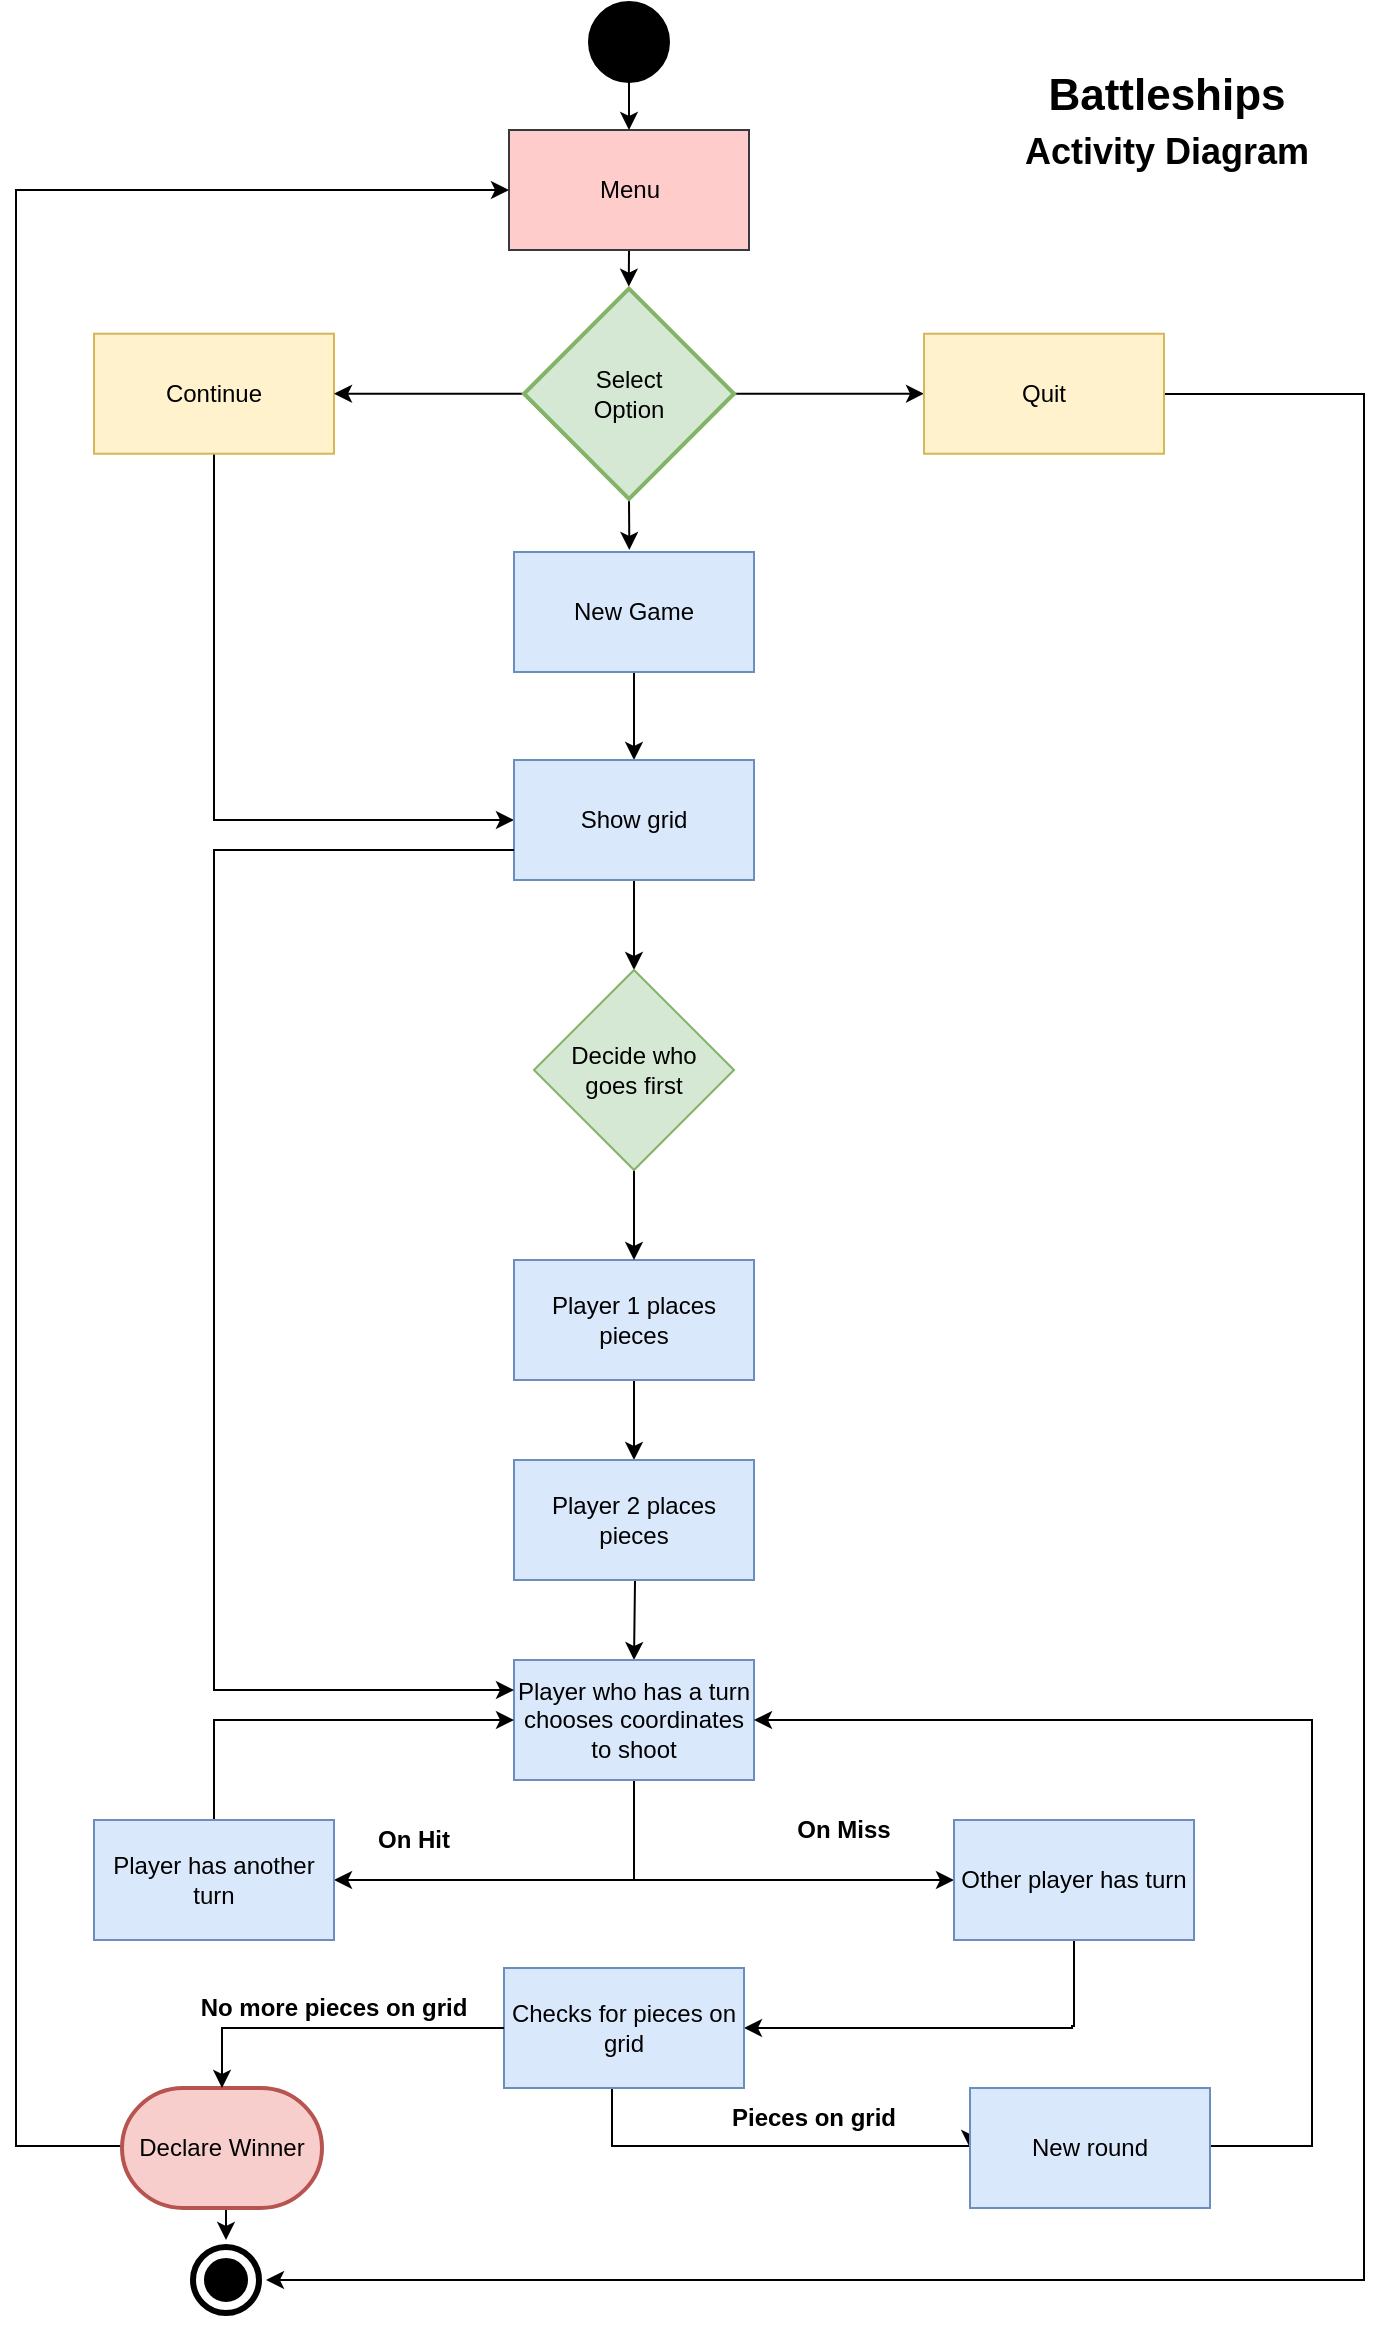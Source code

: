<mxfile version="12.6.5" type="device"><diagram id="C5RBs43oDa-KdzZeNtuy" name="Page-1"><mxGraphModel dx="1248" dy="1846" grid="0" gridSize="10" guides="1" tooltips="1" connect="1" arrows="1" fold="1" page="1" pageScale="1" pageWidth="827" pageHeight="1169" math="0" shadow="0"><root><mxCell id="WIyWlLk6GJQsqaUBKTNV-0"/><mxCell id="WIyWlLk6GJQsqaUBKTNV-1" parent="WIyWlLk6GJQsqaUBKTNV-0"/><mxCell id="BOUVBBY70fyEWPpo8IRB-98" value="" style="ellipse;shape=doubleEllipse;whiteSpace=wrap;html=1;aspect=fixed;fillColor=#000000;strokeColor=#FFFFFF;fontColor=#ffffff;perimeterSpacing=0;strokeWidth=4;shadow=0;" parent="WIyWlLk6GJQsqaUBKTNV-1" vertex="1"><mxGeometry x="173" y="-47.0" width="40" height="40" as="geometry"/></mxCell><mxCell id="LScGH5l4u6nG5EMDziDu-13" style="edgeStyle=orthogonalEdgeStyle;rounded=0;orthogonalLoop=1;jettySize=auto;html=1;exitX=0.5;exitY=1;exitDx=0;exitDy=0;shadow=0;" parent="WIyWlLk6GJQsqaUBKTNV-1" source="BOUVBBY70fyEWPpo8IRB-1" edge="1"><mxGeometry relative="1" as="geometry"><mxPoint x="394.381" y="-1023.667" as="targetPoint"/></mxGeometry></mxCell><mxCell id="BOUVBBY70fyEWPpo8IRB-1" value="Menu" style="rounded=0;whiteSpace=wrap;html=1;fillColor=#ffcccc;strokeColor=#36393d;shadow=0;" parent="WIyWlLk6GJQsqaUBKTNV-1" vertex="1"><mxGeometry x="334.5" y="-1102.0" width="120" height="60" as="geometry"/></mxCell><mxCell id="BOUVBBY70fyEWPpo8IRB-87" style="edgeStyle=orthogonalEdgeStyle;rounded=0;orthogonalLoop=1;jettySize=auto;html=1;exitX=0.5;exitY=1;exitDx=0;exitDy=0;entryX=0;entryY=0.5;entryDx=0;entryDy=0;shadow=0;" parent="WIyWlLk6GJQsqaUBKTNV-1" source="BOUVBBY70fyEWPpo8IRB-11" target="BOUVBBY70fyEWPpo8IRB-19" edge="1"><mxGeometry relative="1" as="geometry"/></mxCell><mxCell id="BOUVBBY70fyEWPpo8IRB-11" value="Continue" style="rounded=0;whiteSpace=wrap;html=1;fillColor=#fff2cc;strokeColor=#d6b656;shadow=0;" parent="WIyWlLk6GJQsqaUBKTNV-1" vertex="1"><mxGeometry x="127" y="-1000.14" width="120" height="60" as="geometry"/></mxCell><mxCell id="BOUVBBY70fyEWPpo8IRB-20" value="" style="edgeStyle=orthogonalEdgeStyle;rounded=0;orthogonalLoop=1;jettySize=auto;html=1;shadow=0;" parent="WIyWlLk6GJQsqaUBKTNV-1" source="BOUVBBY70fyEWPpo8IRB-13" target="BOUVBBY70fyEWPpo8IRB-19" edge="1"><mxGeometry relative="1" as="geometry"/></mxCell><mxCell id="BOUVBBY70fyEWPpo8IRB-13" value="New Game" style="rounded=0;whiteSpace=wrap;html=1;fillColor=#dae8fc;strokeColor=#6c8ebf;shadow=0;" parent="WIyWlLk6GJQsqaUBKTNV-1" vertex="1"><mxGeometry x="337" y="-891.0" width="120" height="60" as="geometry"/></mxCell><mxCell id="BOUVBBY70fyEWPpo8IRB-38" value="" style="edgeStyle=orthogonalEdgeStyle;rounded=0;orthogonalLoop=1;jettySize=auto;html=1;shadow=0;" parent="WIyWlLk6GJQsqaUBKTNV-1" source="BOUVBBY70fyEWPpo8IRB-19" target="BOUVBBY70fyEWPpo8IRB-36" edge="1"><mxGeometry relative="1" as="geometry"/></mxCell><mxCell id="BOUVBBY70fyEWPpo8IRB-19" value="Show grid" style="rounded=0;whiteSpace=wrap;html=1;fillColor=#dae8fc;strokeColor=#6c8ebf;shadow=0;" parent="WIyWlLk6GJQsqaUBKTNV-1" vertex="1"><mxGeometry x="337" y="-787.0" width="120" height="60" as="geometry"/></mxCell><mxCell id="BOUVBBY70fyEWPpo8IRB-33" value="" style="edgeStyle=orthogonalEdgeStyle;rounded=0;orthogonalLoop=1;jettySize=auto;html=1;shadow=0;" parent="WIyWlLk6GJQsqaUBKTNV-1" source="BOUVBBY70fyEWPpo8IRB-21" target="BOUVBBY70fyEWPpo8IRB-32" edge="1"><mxGeometry relative="1" as="geometry"/></mxCell><mxCell id="BOUVBBY70fyEWPpo8IRB-21" value="Player 1 places pieces" style="rounded=0;whiteSpace=wrap;html=1;fillColor=#dae8fc;strokeColor=#6c8ebf;shadow=0;" parent="WIyWlLk6GJQsqaUBKTNV-1" vertex="1"><mxGeometry x="337" y="-537.0" width="120" height="60" as="geometry"/></mxCell><mxCell id="BOUVBBY70fyEWPpo8IRB-35" value="" style="edgeStyle=orthogonalEdgeStyle;rounded=0;orthogonalLoop=1;jettySize=auto;html=1;shadow=0;" parent="WIyWlLk6GJQsqaUBKTNV-1" target="BOUVBBY70fyEWPpo8IRB-34" edge="1"><mxGeometry relative="1" as="geometry"><mxPoint x="397" y="-417.0" as="sourcePoint"/></mxGeometry></mxCell><mxCell id="BOUVBBY70fyEWPpo8IRB-32" value="Player 2 places pieces" style="rounded=0;whiteSpace=wrap;html=1;fillColor=#dae8fc;strokeColor=#6c8ebf;shadow=0;" parent="WIyWlLk6GJQsqaUBKTNV-1" vertex="1"><mxGeometry x="337" y="-437.0" width="120" height="60" as="geometry"/></mxCell><mxCell id="BOUVBBY70fyEWPpo8IRB-61" style="edgeStyle=orthogonalEdgeStyle;rounded=0;orthogonalLoop=1;jettySize=auto;html=1;exitX=0.5;exitY=1;exitDx=0;exitDy=0;entryX=1;entryY=0.5;entryDx=0;entryDy=0;shadow=0;" parent="WIyWlLk6GJQsqaUBKTNV-1" source="BOUVBBY70fyEWPpo8IRB-34" target="BOUVBBY70fyEWPpo8IRB-58" edge="1"><mxGeometry relative="1" as="geometry"/></mxCell><mxCell id="BOUVBBY70fyEWPpo8IRB-62" style="edgeStyle=orthogonalEdgeStyle;rounded=0;orthogonalLoop=1;jettySize=auto;html=1;exitX=0.5;exitY=1;exitDx=0;exitDy=0;entryX=0;entryY=0.5;entryDx=0;entryDy=0;shadow=0;" parent="WIyWlLk6GJQsqaUBKTNV-1" source="BOUVBBY70fyEWPpo8IRB-34" target="BOUVBBY70fyEWPpo8IRB-59" edge="1"><mxGeometry relative="1" as="geometry"/></mxCell><mxCell id="BOUVBBY70fyEWPpo8IRB-34" value="Player who has a turn chooses coordinates to shoot" style="rounded=0;whiteSpace=wrap;html=1;fillColor=#dae8fc;strokeColor=#6c8ebf;shadow=0;" parent="WIyWlLk6GJQsqaUBKTNV-1" vertex="1"><mxGeometry x="337" y="-337.0" width="120" height="60" as="geometry"/></mxCell><mxCell id="BOUVBBY70fyEWPpo8IRB-37" value="" style="edgeStyle=orthogonalEdgeStyle;rounded=0;orthogonalLoop=1;jettySize=auto;html=1;shadow=0;" parent="WIyWlLk6GJQsqaUBKTNV-1" source="BOUVBBY70fyEWPpo8IRB-36" target="BOUVBBY70fyEWPpo8IRB-21" edge="1"><mxGeometry relative="1" as="geometry"/></mxCell><mxCell id="BOUVBBY70fyEWPpo8IRB-36" value="Decide who &lt;br&gt;goes first" style="rhombus;whiteSpace=wrap;html=1;fillColor=#d5e8d4;strokeColor=#82b366;shadow=0;" parent="WIyWlLk6GJQsqaUBKTNV-1" vertex="1"><mxGeometry x="347" y="-682.0" width="100" height="100" as="geometry"/></mxCell><mxCell id="BOUVBBY70fyEWPpo8IRB-50" style="edgeStyle=orthogonalEdgeStyle;rounded=0;orthogonalLoop=1;jettySize=auto;html=1;exitX=0;exitY=0.75;exitDx=0;exitDy=0;entryX=0;entryY=0.25;entryDx=0;entryDy=0;shadow=0;" parent="WIyWlLk6GJQsqaUBKTNV-1" source="BOUVBBY70fyEWPpo8IRB-19" target="BOUVBBY70fyEWPpo8IRB-34" edge="1"><mxGeometry relative="1" as="geometry"><Array as="points"><mxPoint x="187" y="-742"/><mxPoint x="187" y="-322"/></Array><mxPoint x="187" y="-662" as="targetPoint"/></mxGeometry></mxCell><mxCell id="BOUVBBY70fyEWPpo8IRB-95" style="edgeStyle=orthogonalEdgeStyle;rounded=0;orthogonalLoop=1;jettySize=auto;html=1;exitX=0;exitY=0.5;exitDx=0;exitDy=0;exitPerimeter=0;entryX=1;entryY=0.5;entryDx=0;entryDy=0;shadow=0;" parent="WIyWlLk6GJQsqaUBKTNV-1" source="BOUVBBY70fyEWPpo8IRB-15" target="BOUVBBY70fyEWPpo8IRB-11" edge="1"><mxGeometry relative="1" as="geometry"/></mxCell><mxCell id="LScGH5l4u6nG5EMDziDu-10" style="edgeStyle=orthogonalEdgeStyle;rounded=0;orthogonalLoop=1;jettySize=auto;html=1;exitX=0.5;exitY=1;exitDx=0;exitDy=0;exitPerimeter=0;shadow=0;" parent="WIyWlLk6GJQsqaUBKTNV-1" source="BOUVBBY70fyEWPpo8IRB-15" edge="1"><mxGeometry relative="1" as="geometry"><mxPoint x="394.667" y="-892" as="targetPoint"/></mxGeometry></mxCell><mxCell id="KLUPKw-TeoH3lsM0BSFA-1" style="edgeStyle=orthogonalEdgeStyle;rounded=0;orthogonalLoop=1;jettySize=auto;html=1;exitX=1;exitY=0.5;exitDx=0;exitDy=0;exitPerimeter=0;entryX=0;entryY=0.5;entryDx=0;entryDy=0;" edge="1" parent="WIyWlLk6GJQsqaUBKTNV-1" source="BOUVBBY70fyEWPpo8IRB-15" target="KLUPKw-TeoH3lsM0BSFA-0"><mxGeometry relative="1" as="geometry"/></mxCell><mxCell id="BOUVBBY70fyEWPpo8IRB-15" value="Select&lt;br&gt;Option" style="strokeWidth=2;html=1;shape=mxgraph.flowchart.decision;whiteSpace=wrap;fillColor=#d5e8d4;strokeColor=#82b366;shadow=0;" parent="WIyWlLk6GJQsqaUBKTNV-1" vertex="1"><mxGeometry x="342" y="-1022.71" width="105" height="105.14" as="geometry"/></mxCell><mxCell id="BOUVBBY70fyEWPpo8IRB-91" style="edgeStyle=orthogonalEdgeStyle;rounded=0;orthogonalLoop=1;jettySize=auto;html=1;exitX=0.5;exitY=0;exitDx=0;exitDy=0;entryX=0;entryY=0.5;entryDx=0;entryDy=0;shadow=0;" parent="WIyWlLk6GJQsqaUBKTNV-1" source="BOUVBBY70fyEWPpo8IRB-58" target="BOUVBBY70fyEWPpo8IRB-34" edge="1"><mxGeometry relative="1" as="geometry"/></mxCell><mxCell id="BOUVBBY70fyEWPpo8IRB-58" value="Player has another turn" style="rounded=0;whiteSpace=wrap;html=1;fillColor=#dae8fc;strokeColor=#6c8ebf;shadow=0;" parent="WIyWlLk6GJQsqaUBKTNV-1" vertex="1"><mxGeometry x="127" y="-257.0" width="120" height="60" as="geometry"/></mxCell><mxCell id="BOUVBBY70fyEWPpo8IRB-68" style="edgeStyle=orthogonalEdgeStyle;rounded=0;orthogonalLoop=1;jettySize=auto;html=1;exitX=0.5;exitY=1;exitDx=0;exitDy=0;entryX=1;entryY=0.5;entryDx=0;entryDy=0;shadow=0;" parent="WIyWlLk6GJQsqaUBKTNV-1" source="BOUVBBY70fyEWPpo8IRB-59" target="BOUVBBY70fyEWPpo8IRB-67" edge="1"><mxGeometry relative="1" as="geometry"><Array as="points"><mxPoint x="616" y="-154"/></Array></mxGeometry></mxCell><mxCell id="BOUVBBY70fyEWPpo8IRB-59" value="Other player has turn" style="rounded=0;whiteSpace=wrap;html=1;fillColor=#dae8fc;strokeColor=#6c8ebf;shadow=0;" parent="WIyWlLk6GJQsqaUBKTNV-1" vertex="1"><mxGeometry x="557" y="-257.0" width="120" height="60" as="geometry"/></mxCell><mxCell id="BOUVBBY70fyEWPpo8IRB-64" value="On Hit" style="text;html=1;strokeColor=none;fillColor=none;align=center;verticalAlign=middle;whiteSpace=wrap;rounded=0;fontStyle=1;shadow=0;" parent="WIyWlLk6GJQsqaUBKTNV-1" vertex="1"><mxGeometry x="267" y="-257.0" width="40" height="20" as="geometry"/></mxCell><mxCell id="BOUVBBY70fyEWPpo8IRB-66" value="On Miss" style="text;html=1;strokeColor=none;fillColor=none;align=center;verticalAlign=middle;whiteSpace=wrap;rounded=0;fontStyle=1;shadow=0;" parent="WIyWlLk6GJQsqaUBKTNV-1" vertex="1"><mxGeometry x="467" y="-267.0" width="70" height="30" as="geometry"/></mxCell><mxCell id="BOUVBBY70fyEWPpo8IRB-74" style="edgeStyle=orthogonalEdgeStyle;rounded=0;orthogonalLoop=1;jettySize=auto;html=1;exitX=0.5;exitY=1;exitDx=0;exitDy=0;entryX=0;entryY=0.5;entryDx=0;entryDy=0;shadow=0;" parent="WIyWlLk6GJQsqaUBKTNV-1" target="BOUVBBY70fyEWPpo8IRB-69" edge="1"><mxGeometry relative="1" as="geometry"><mxPoint x="402" y="-134.0" as="sourcePoint"/><Array as="points"><mxPoint x="386" y="-134"/><mxPoint x="386" y="-94"/></Array></mxGeometry></mxCell><mxCell id="BOUVBBY70fyEWPpo8IRB-67" value="Checks for pieces on grid" style="rounded=0;whiteSpace=wrap;html=1;fillColor=#dae8fc;strokeColor=#6c8ebf;shadow=0;" parent="WIyWlLk6GJQsqaUBKTNV-1" vertex="1"><mxGeometry x="332" y="-183.0" width="120" height="60" as="geometry"/></mxCell><mxCell id="BOUVBBY70fyEWPpo8IRB-76" style="edgeStyle=orthogonalEdgeStyle;rounded=0;orthogonalLoop=1;jettySize=auto;html=1;exitX=1;exitY=0.5;exitDx=0;exitDy=0;entryX=1;entryY=0.5;entryDx=0;entryDy=0;shadow=0;" parent="WIyWlLk6GJQsqaUBKTNV-1" source="BOUVBBY70fyEWPpo8IRB-69" target="BOUVBBY70fyEWPpo8IRB-34" edge="1"><mxGeometry relative="1" as="geometry"><mxPoint x="727" y="-317.0" as="targetPoint"/><Array as="points"><mxPoint x="736" y="-94"/><mxPoint x="736" y="-307"/></Array></mxGeometry></mxCell><mxCell id="BOUVBBY70fyEWPpo8IRB-69" value="New round" style="rounded=0;whiteSpace=wrap;html=1;fillColor=#dae8fc;strokeColor=#6c8ebf;shadow=0;" parent="WIyWlLk6GJQsqaUBKTNV-1" vertex="1"><mxGeometry x="565" y="-123.0" width="120" height="60" as="geometry"/></mxCell><mxCell id="BOUVBBY70fyEWPpo8IRB-72" value="No more pieces on grid" style="text;html=1;strokeColor=none;fillColor=none;align=center;verticalAlign=middle;whiteSpace=wrap;rounded=0;fontStyle=1;shadow=0;" parent="WIyWlLk6GJQsqaUBKTNV-1" vertex="1"><mxGeometry x="177.0" y="-173.0" width="140" height="20" as="geometry"/></mxCell><mxCell id="BOUVBBY70fyEWPpo8IRB-75" value="Pieces on grid" style="text;html=1;strokeColor=none;fillColor=none;align=center;verticalAlign=middle;whiteSpace=wrap;rounded=0;fontStyle=1;shadow=0;" parent="WIyWlLk6GJQsqaUBKTNV-1" vertex="1"><mxGeometry x="442" y="-123.0" width="90" height="30" as="geometry"/></mxCell><mxCell id="BOUVBBY70fyEWPpo8IRB-100" style="edgeStyle=orthogonalEdgeStyle;rounded=0;orthogonalLoop=1;jettySize=auto;html=1;exitX=0;exitY=0.5;exitDx=0;exitDy=0;exitPerimeter=0;entryX=0;entryY=0.5;entryDx=0;entryDy=0;shadow=0;" parent="WIyWlLk6GJQsqaUBKTNV-1" source="BOUVBBY70fyEWPpo8IRB-77" target="BOUVBBY70fyEWPpo8IRB-1" edge="1"><mxGeometry relative="1" as="geometry"><Array as="points"><mxPoint x="88" y="-94"/><mxPoint x="88" y="-1072"/></Array></mxGeometry></mxCell><mxCell id="LScGH5l4u6nG5EMDziDu-14" style="edgeStyle=orthogonalEdgeStyle;rounded=0;orthogonalLoop=1;jettySize=auto;html=1;exitX=0.5;exitY=1;exitDx=0;exitDy=0;exitPerimeter=0;entryX=0.5;entryY=0;entryDx=0;entryDy=0;shadow=0;" parent="WIyWlLk6GJQsqaUBKTNV-1" source="BOUVBBY70fyEWPpo8IRB-77" target="BOUVBBY70fyEWPpo8IRB-98" edge="1"><mxGeometry relative="1" as="geometry"/></mxCell><mxCell id="BOUVBBY70fyEWPpo8IRB-77" value="Declare Winner" style="strokeWidth=2;html=1;shape=mxgraph.flowchart.terminator;whiteSpace=wrap;fillColor=#f8cecc;strokeColor=#b85450;shadow=0;" parent="WIyWlLk6GJQsqaUBKTNV-1" vertex="1"><mxGeometry x="141.0" y="-123.0" width="100" height="60" as="geometry"/></mxCell><mxCell id="BOUVBBY70fyEWPpo8IRB-83" style="edgeStyle=orthogonalEdgeStyle;rounded=0;orthogonalLoop=1;jettySize=auto;html=1;exitX=0;exitY=0.5;exitDx=0;exitDy=0;entryX=0.5;entryY=0;entryDx=0;entryDy=0;shadow=0;" parent="WIyWlLk6GJQsqaUBKTNV-1" source="BOUVBBY70fyEWPpo8IRB-67" target="BOUVBBY70fyEWPpo8IRB-77" edge="1"><mxGeometry relative="1" as="geometry"><mxPoint x="332" y="-153.0" as="sourcePoint"/><mxPoint x="177.0" y="-43.0" as="targetPoint"/></mxGeometry></mxCell><mxCell id="LScGH5l4u6nG5EMDziDu-8" style="edgeStyle=orthogonalEdgeStyle;rounded=0;orthogonalLoop=1;jettySize=auto;html=1;exitX=0.5;exitY=1;exitDx=0;exitDy=0;entryX=0.5;entryY=0;entryDx=0;entryDy=0;shadow=0;" parent="WIyWlLk6GJQsqaUBKTNV-1" source="BOUVBBY70fyEWPpo8IRB-96" target="BOUVBBY70fyEWPpo8IRB-1" edge="1"><mxGeometry relative="1" as="geometry"/></mxCell><mxCell id="BOUVBBY70fyEWPpo8IRB-96" value="" style="ellipse;shape=doubleEllipse;whiteSpace=wrap;html=1;aspect=fixed;fillColor=#000000;shadow=0;" parent="WIyWlLk6GJQsqaUBKTNV-1" vertex="1"><mxGeometry x="374.5" y="-1166" width="40" height="40" as="geometry"/></mxCell><mxCell id="BOUVBBY70fyEWPpo8IRB-103" value="&lt;b&gt;Battleships&lt;br&gt;&lt;font style=&quot;font-size: 18px&quot;&gt;Activity Diagram&lt;/font&gt;&lt;br&gt;&lt;/b&gt;" style="text;html=1;fillColor=none;align=center;verticalAlign=middle;whiteSpace=wrap;rounded=0;fontSize=22;shadow=0;" parent="WIyWlLk6GJQsqaUBKTNV-1" vertex="1"><mxGeometry x="570" y="-1136" width="187" height="60.86" as="geometry"/></mxCell><mxCell id="KLUPKw-TeoH3lsM0BSFA-2" style="edgeStyle=orthogonalEdgeStyle;rounded=0;orthogonalLoop=1;jettySize=auto;html=1;exitX=0.5;exitY=1;exitDx=0;exitDy=0;entryX=1;entryY=0.5;entryDx=0;entryDy=0;" edge="1" parent="WIyWlLk6GJQsqaUBKTNV-1" source="KLUPKw-TeoH3lsM0BSFA-0" target="BOUVBBY70fyEWPpo8IRB-98"><mxGeometry relative="1" as="geometry"><Array as="points"><mxPoint x="602" y="-970"/><mxPoint x="762" y="-970"/><mxPoint x="762" y="-27"/></Array></mxGeometry></mxCell><mxCell id="KLUPKw-TeoH3lsM0BSFA-0" value="Quit" style="rounded=0;whiteSpace=wrap;html=1;fillColor=#fff2cc;strokeColor=#d6b656;" vertex="1" parent="WIyWlLk6GJQsqaUBKTNV-1"><mxGeometry x="542" y="-1000.14" width="120" height="60" as="geometry"/></mxCell></root></mxGraphModel></diagram></mxfile>